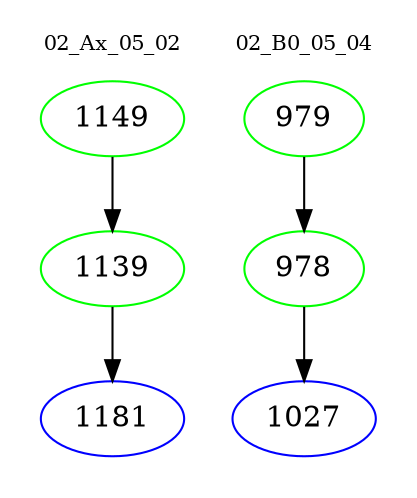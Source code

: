 digraph{
subgraph cluster_0 {
color = white
label = "02_Ax_05_02";
fontsize=10;
T0_1149 [label="1149", color="green"]
T0_1149 -> T0_1139 [color="black"]
T0_1139 [label="1139", color="green"]
T0_1139 -> T0_1181 [color="black"]
T0_1181 [label="1181", color="blue"]
}
subgraph cluster_1 {
color = white
label = "02_B0_05_04";
fontsize=10;
T1_979 [label="979", color="green"]
T1_979 -> T1_978 [color="black"]
T1_978 [label="978", color="green"]
T1_978 -> T1_1027 [color="black"]
T1_1027 [label="1027", color="blue"]
}
}
